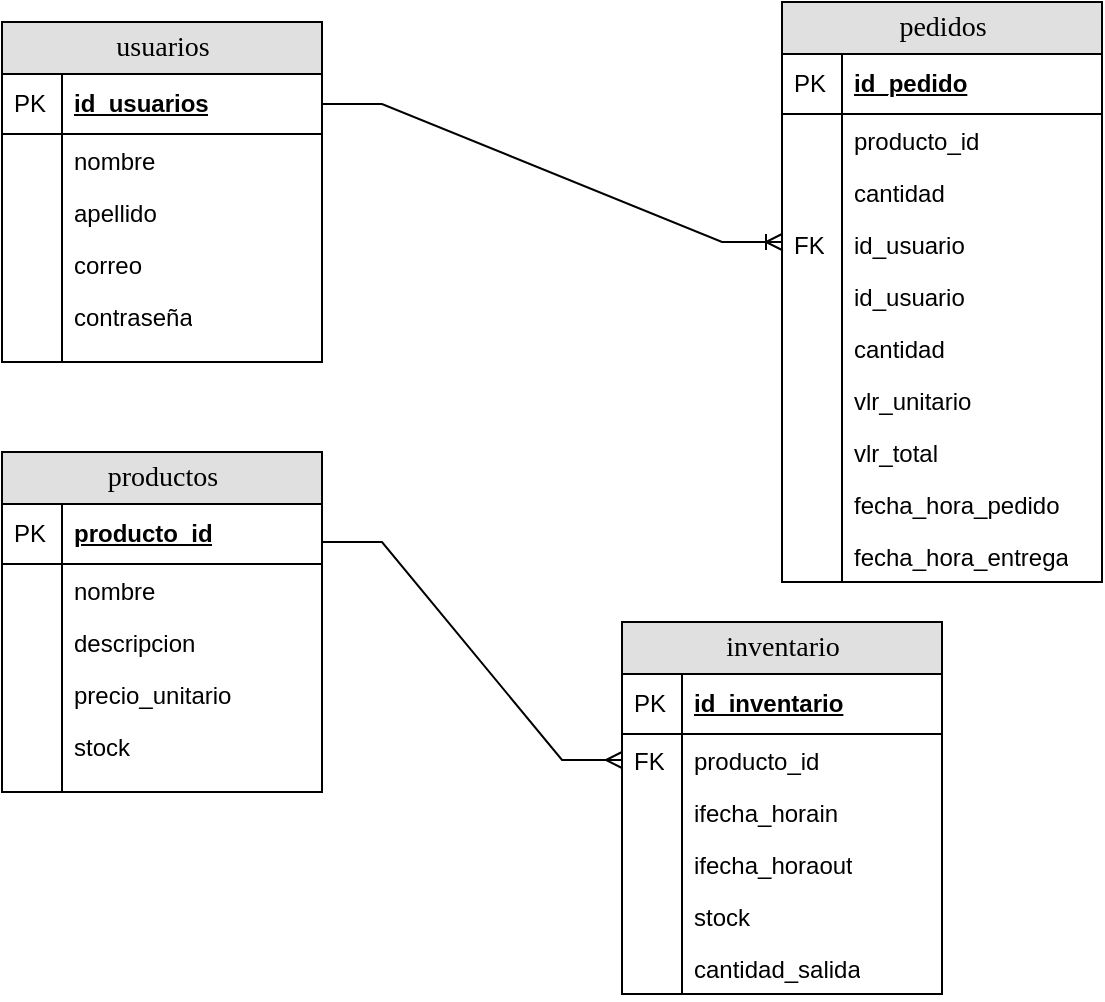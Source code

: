 <mxfile version="21.7.5" type="github">
  <diagram name="Page-1" id="e56a1550-8fbb-45ad-956c-1786394a9013">
    <mxGraphModel dx="1106" dy="466" grid="1" gridSize="10" guides="1" tooltips="1" connect="1" arrows="1" fold="1" page="1" pageScale="1" pageWidth="1100" pageHeight="850" background="none" math="0" shadow="0">
      <root>
        <mxCell id="0" />
        <mxCell id="1" parent="0" />
        <mxCell id="2e49270ec7c68f3f-80" value="usuarios" style="swimlane;html=1;fontStyle=0;childLayout=stackLayout;horizontal=1;startSize=26;fillColor=#e0e0e0;horizontalStack=0;resizeParent=1;resizeLast=0;collapsible=1;marginBottom=0;swimlaneFillColor=#ffffff;align=center;rounded=0;shadow=0;comic=0;labelBackgroundColor=none;strokeWidth=1;fontFamily=Verdana;fontSize=14" parent="1" vertex="1">
          <mxGeometry x="440" y="40" width="160" height="170" as="geometry" />
        </mxCell>
        <mxCell id="2e49270ec7c68f3f-81" value="id_usuarios" style="shape=partialRectangle;top=0;left=0;right=0;bottom=1;html=1;align=left;verticalAlign=middle;fillColor=none;spacingLeft=34;spacingRight=4;whiteSpace=wrap;overflow=hidden;rotatable=0;points=[[0,0.5],[1,0.5]];portConstraint=eastwest;dropTarget=0;fontStyle=5;" parent="2e49270ec7c68f3f-80" vertex="1">
          <mxGeometry y="26" width="160" height="30" as="geometry" />
        </mxCell>
        <mxCell id="2e49270ec7c68f3f-82" value="PK" style="shape=partialRectangle;top=0;left=0;bottom=0;html=1;fillColor=none;align=left;verticalAlign=middle;spacingLeft=4;spacingRight=4;whiteSpace=wrap;overflow=hidden;rotatable=0;points=[];portConstraint=eastwest;part=1;" parent="2e49270ec7c68f3f-81" vertex="1" connectable="0">
          <mxGeometry width="30" height="30" as="geometry" />
        </mxCell>
        <mxCell id="2e49270ec7c68f3f-83" value="nombre&lt;span style=&quot;white-space: pre;&quot;&gt;&#x9;&lt;/span&gt;&lt;br&gt;&lt;br&gt;" style="shape=partialRectangle;top=0;left=0;right=0;bottom=0;html=1;align=left;verticalAlign=top;fillColor=none;spacingLeft=34;spacingRight=4;whiteSpace=wrap;overflow=hidden;rotatable=0;points=[[0,0.5],[1,0.5]];portConstraint=eastwest;dropTarget=0;" parent="2e49270ec7c68f3f-80" vertex="1">
          <mxGeometry y="56" width="160" height="26" as="geometry" />
        </mxCell>
        <mxCell id="2e49270ec7c68f3f-84" value="" style="shape=partialRectangle;top=0;left=0;bottom=0;html=1;fillColor=none;align=left;verticalAlign=top;spacingLeft=4;spacingRight=4;whiteSpace=wrap;overflow=hidden;rotatable=0;points=[];portConstraint=eastwest;part=1;" parent="2e49270ec7c68f3f-83" vertex="1" connectable="0">
          <mxGeometry width="30" height="26" as="geometry" />
        </mxCell>
        <mxCell id="2e49270ec7c68f3f-85" value="apellido" style="shape=partialRectangle;top=0;left=0;right=0;bottom=0;html=1;align=left;verticalAlign=top;fillColor=none;spacingLeft=34;spacingRight=4;whiteSpace=wrap;overflow=hidden;rotatable=0;points=[[0,0.5],[1,0.5]];portConstraint=eastwest;dropTarget=0;" parent="2e49270ec7c68f3f-80" vertex="1">
          <mxGeometry y="82" width="160" height="26" as="geometry" />
        </mxCell>
        <mxCell id="2e49270ec7c68f3f-86" value="" style="shape=partialRectangle;top=0;left=0;bottom=0;html=1;fillColor=none;align=left;verticalAlign=top;spacingLeft=4;spacingRight=4;whiteSpace=wrap;overflow=hidden;rotatable=0;points=[];portConstraint=eastwest;part=1;" parent="2e49270ec7c68f3f-85" vertex="1" connectable="0">
          <mxGeometry width="30" height="26" as="geometry" />
        </mxCell>
        <mxCell id="2e49270ec7c68f3f-87" value="correo" style="shape=partialRectangle;top=0;left=0;right=0;bottom=0;html=1;align=left;verticalAlign=top;fillColor=none;spacingLeft=34;spacingRight=4;whiteSpace=wrap;overflow=hidden;rotatable=0;points=[[0,0.5],[1,0.5]];portConstraint=eastwest;dropTarget=0;" parent="2e49270ec7c68f3f-80" vertex="1">
          <mxGeometry y="108" width="160" height="26" as="geometry" />
        </mxCell>
        <mxCell id="2e49270ec7c68f3f-88" value="" style="shape=partialRectangle;top=0;left=0;bottom=0;html=1;fillColor=none;align=left;verticalAlign=top;spacingLeft=4;spacingRight=4;whiteSpace=wrap;overflow=hidden;rotatable=0;points=[];portConstraint=eastwest;part=1;" parent="2e49270ec7c68f3f-87" vertex="1" connectable="0">
          <mxGeometry width="30" height="26" as="geometry" />
        </mxCell>
        <mxCell id="4pVQRye_-Lvy082K1kJI-1" value="contraseña" style="shape=partialRectangle;top=0;left=0;right=0;bottom=0;html=1;align=left;verticalAlign=top;fillColor=none;spacingLeft=34;spacingRight=4;whiteSpace=wrap;overflow=hidden;rotatable=0;points=[[0,0.5],[1,0.5]];portConstraint=eastwest;dropTarget=0;" vertex="1" parent="2e49270ec7c68f3f-80">
          <mxGeometry y="134" width="160" height="26" as="geometry" />
        </mxCell>
        <mxCell id="4pVQRye_-Lvy082K1kJI-2" value="" style="shape=partialRectangle;top=0;left=0;bottom=0;html=1;fillColor=none;align=left;verticalAlign=top;spacingLeft=4;spacingRight=4;whiteSpace=wrap;overflow=hidden;rotatable=0;points=[];portConstraint=eastwest;part=1;" vertex="1" connectable="0" parent="4pVQRye_-Lvy082K1kJI-1">
          <mxGeometry width="30" height="26" as="geometry" />
        </mxCell>
        <mxCell id="2e49270ec7c68f3f-89" value="" style="shape=partialRectangle;top=0;left=0;right=0;bottom=0;html=1;align=left;verticalAlign=top;fillColor=none;spacingLeft=34;spacingRight=4;whiteSpace=wrap;overflow=hidden;rotatable=0;points=[[0,0.5],[1,0.5]];portConstraint=eastwest;dropTarget=0;" parent="2e49270ec7c68f3f-80" vertex="1">
          <mxGeometry y="160" width="160" height="10" as="geometry" />
        </mxCell>
        <mxCell id="2e49270ec7c68f3f-90" value="" style="shape=partialRectangle;top=0;left=0;bottom=0;html=1;fillColor=none;align=left;verticalAlign=top;spacingLeft=4;spacingRight=4;whiteSpace=wrap;overflow=hidden;rotatable=0;points=[];portConstraint=eastwest;part=1;" parent="2e49270ec7c68f3f-89" vertex="1" connectable="0">
          <mxGeometry width="30" height="10" as="geometry" />
        </mxCell>
        <mxCell id="4pVQRye_-Lvy082K1kJI-51" value="pedidos" style="swimlane;html=1;fontStyle=0;childLayout=stackLayout;horizontal=1;startSize=26;fillColor=#e0e0e0;horizontalStack=0;resizeParent=1;resizeLast=0;collapsible=1;marginBottom=0;swimlaneFillColor=#ffffff;align=center;rounded=0;shadow=0;comic=0;labelBackgroundColor=none;strokeWidth=1;fontFamily=Verdana;fontSize=14" vertex="1" parent="1">
          <mxGeometry x="830" y="30" width="160" height="290" as="geometry" />
        </mxCell>
        <mxCell id="4pVQRye_-Lvy082K1kJI-52" value="id_pedido" style="shape=partialRectangle;top=0;left=0;right=0;bottom=1;html=1;align=left;verticalAlign=middle;fillColor=none;spacingLeft=34;spacingRight=4;whiteSpace=wrap;overflow=hidden;rotatable=0;points=[[0,0.5],[1,0.5]];portConstraint=eastwest;dropTarget=0;fontStyle=5;" vertex="1" parent="4pVQRye_-Lvy082K1kJI-51">
          <mxGeometry y="26" width="160" height="30" as="geometry" />
        </mxCell>
        <mxCell id="4pVQRye_-Lvy082K1kJI-53" value="PK" style="shape=partialRectangle;top=0;left=0;bottom=0;html=1;fillColor=none;align=left;verticalAlign=middle;spacingLeft=4;spacingRight=4;whiteSpace=wrap;overflow=hidden;rotatable=0;points=[];portConstraint=eastwest;part=1;" vertex="1" connectable="0" parent="4pVQRye_-Lvy082K1kJI-52">
          <mxGeometry width="30" height="30" as="geometry" />
        </mxCell>
        <mxCell id="4pVQRye_-Lvy082K1kJI-54" value="producto_id" style="shape=partialRectangle;top=0;left=0;right=0;bottom=0;html=1;align=left;verticalAlign=top;fillColor=none;spacingLeft=34;spacingRight=4;whiteSpace=wrap;overflow=hidden;rotatable=0;points=[[0,0.5],[1,0.5]];portConstraint=eastwest;dropTarget=0;" vertex="1" parent="4pVQRye_-Lvy082K1kJI-51">
          <mxGeometry y="56" width="160" height="26" as="geometry" />
        </mxCell>
        <mxCell id="4pVQRye_-Lvy082K1kJI-55" value="" style="shape=partialRectangle;top=0;left=0;bottom=0;html=1;fillColor=none;align=left;verticalAlign=top;spacingLeft=4;spacingRight=4;whiteSpace=wrap;overflow=hidden;rotatable=0;points=[];portConstraint=eastwest;part=1;" vertex="1" connectable="0" parent="4pVQRye_-Lvy082K1kJI-54">
          <mxGeometry width="30" height="26" as="geometry" />
        </mxCell>
        <mxCell id="4pVQRye_-Lvy082K1kJI-56" value="cantidad" style="shape=partialRectangle;top=0;left=0;right=0;bottom=0;html=1;align=left;verticalAlign=top;fillColor=none;spacingLeft=34;spacingRight=4;whiteSpace=wrap;overflow=hidden;rotatable=0;points=[[0,0.5],[1,0.5]];portConstraint=eastwest;dropTarget=0;" vertex="1" parent="4pVQRye_-Lvy082K1kJI-51">
          <mxGeometry y="82" width="160" height="26" as="geometry" />
        </mxCell>
        <mxCell id="4pVQRye_-Lvy082K1kJI-57" value="" style="shape=partialRectangle;top=0;left=0;bottom=0;html=1;fillColor=none;align=left;verticalAlign=top;spacingLeft=4;spacingRight=4;whiteSpace=wrap;overflow=hidden;rotatable=0;points=[];portConstraint=eastwest;part=1;" vertex="1" connectable="0" parent="4pVQRye_-Lvy082K1kJI-56">
          <mxGeometry width="30" height="26" as="geometry" />
        </mxCell>
        <mxCell id="4pVQRye_-Lvy082K1kJI-105" value="id_usuario" style="shape=partialRectangle;top=0;left=0;right=0;bottom=0;html=1;align=left;verticalAlign=top;fillColor=none;spacingLeft=34;spacingRight=4;whiteSpace=wrap;overflow=hidden;rotatable=0;points=[[0,0.5],[1,0.5]];portConstraint=eastwest;dropTarget=0;" vertex="1" parent="4pVQRye_-Lvy082K1kJI-51">
          <mxGeometry y="108" width="160" height="26" as="geometry" />
        </mxCell>
        <mxCell id="4pVQRye_-Lvy082K1kJI-106" value="FK" style="shape=partialRectangle;top=0;left=0;bottom=0;html=1;fillColor=none;align=left;verticalAlign=top;spacingLeft=4;spacingRight=4;whiteSpace=wrap;overflow=hidden;rotatable=0;points=[];portConstraint=eastwest;part=1;" vertex="1" connectable="0" parent="4pVQRye_-Lvy082K1kJI-105">
          <mxGeometry width="30" height="26" as="geometry" />
        </mxCell>
        <mxCell id="4pVQRye_-Lvy082K1kJI-58" value="id_usuario" style="shape=partialRectangle;top=0;left=0;right=0;bottom=0;html=1;align=left;verticalAlign=top;fillColor=none;spacingLeft=34;spacingRight=4;whiteSpace=wrap;overflow=hidden;rotatable=0;points=[[0,0.5],[1,0.5]];portConstraint=eastwest;dropTarget=0;" vertex="1" parent="4pVQRye_-Lvy082K1kJI-51">
          <mxGeometry y="134" width="160" height="26" as="geometry" />
        </mxCell>
        <mxCell id="4pVQRye_-Lvy082K1kJI-59" value="" style="shape=partialRectangle;top=0;left=0;bottom=0;html=1;fillColor=none;align=left;verticalAlign=top;spacingLeft=4;spacingRight=4;whiteSpace=wrap;overflow=hidden;rotatable=0;points=[];portConstraint=eastwest;part=1;" vertex="1" connectable="0" parent="4pVQRye_-Lvy082K1kJI-58">
          <mxGeometry width="30" height="26" as="geometry" />
        </mxCell>
        <mxCell id="4pVQRye_-Lvy082K1kJI-60" value="cantidad" style="shape=partialRectangle;top=0;left=0;right=0;bottom=0;html=1;align=left;verticalAlign=top;fillColor=none;spacingLeft=34;spacingRight=4;whiteSpace=wrap;overflow=hidden;rotatable=0;points=[[0,0.5],[1,0.5]];portConstraint=eastwest;dropTarget=0;" vertex="1" parent="4pVQRye_-Lvy082K1kJI-51">
          <mxGeometry y="160" width="160" height="26" as="geometry" />
        </mxCell>
        <mxCell id="4pVQRye_-Lvy082K1kJI-61" value="" style="shape=partialRectangle;top=0;left=0;bottom=0;html=1;fillColor=none;align=left;verticalAlign=top;spacingLeft=4;spacingRight=4;whiteSpace=wrap;overflow=hidden;rotatable=0;points=[];portConstraint=eastwest;part=1;" vertex="1" connectable="0" parent="4pVQRye_-Lvy082K1kJI-60">
          <mxGeometry width="30" height="26" as="geometry" />
        </mxCell>
        <mxCell id="4pVQRye_-Lvy082K1kJI-68" value="vlr_unitario" style="shape=partialRectangle;top=0;left=0;right=0;bottom=0;html=1;align=left;verticalAlign=top;fillColor=none;spacingLeft=34;spacingRight=4;whiteSpace=wrap;overflow=hidden;rotatable=0;points=[[0,0.5],[1,0.5]];portConstraint=eastwest;dropTarget=0;" vertex="1" parent="4pVQRye_-Lvy082K1kJI-51">
          <mxGeometry y="186" width="160" height="26" as="geometry" />
        </mxCell>
        <mxCell id="4pVQRye_-Lvy082K1kJI-69" value="" style="shape=partialRectangle;top=0;left=0;bottom=0;html=1;fillColor=none;align=left;verticalAlign=top;spacingLeft=4;spacingRight=4;whiteSpace=wrap;overflow=hidden;rotatable=0;points=[];portConstraint=eastwest;part=1;" vertex="1" connectable="0" parent="4pVQRye_-Lvy082K1kJI-68">
          <mxGeometry width="30" height="26" as="geometry" />
        </mxCell>
        <mxCell id="4pVQRye_-Lvy082K1kJI-70" value="vlr_total" style="shape=partialRectangle;top=0;left=0;right=0;bottom=0;html=1;align=left;verticalAlign=top;fillColor=none;spacingLeft=34;spacingRight=4;whiteSpace=wrap;overflow=hidden;rotatable=0;points=[[0,0.5],[1,0.5]];portConstraint=eastwest;dropTarget=0;" vertex="1" parent="4pVQRye_-Lvy082K1kJI-51">
          <mxGeometry y="212" width="160" height="26" as="geometry" />
        </mxCell>
        <mxCell id="4pVQRye_-Lvy082K1kJI-71" value="" style="shape=partialRectangle;top=0;left=0;bottom=0;html=1;fillColor=none;align=left;verticalAlign=top;spacingLeft=4;spacingRight=4;whiteSpace=wrap;overflow=hidden;rotatable=0;points=[];portConstraint=eastwest;part=1;" vertex="1" connectable="0" parent="4pVQRye_-Lvy082K1kJI-70">
          <mxGeometry width="30" height="26" as="geometry" />
        </mxCell>
        <mxCell id="4pVQRye_-Lvy082K1kJI-72" value="fecha_hora_pedido" style="shape=partialRectangle;top=0;left=0;right=0;bottom=0;html=1;align=left;verticalAlign=top;fillColor=none;spacingLeft=34;spacingRight=4;whiteSpace=wrap;overflow=hidden;rotatable=0;points=[[0,0.5],[1,0.5]];portConstraint=eastwest;dropTarget=0;" vertex="1" parent="4pVQRye_-Lvy082K1kJI-51">
          <mxGeometry y="238" width="160" height="26" as="geometry" />
        </mxCell>
        <mxCell id="4pVQRye_-Lvy082K1kJI-73" value="" style="shape=partialRectangle;top=0;left=0;bottom=0;html=1;fillColor=none;align=left;verticalAlign=top;spacingLeft=4;spacingRight=4;whiteSpace=wrap;overflow=hidden;rotatable=0;points=[];portConstraint=eastwest;part=1;" vertex="1" connectable="0" parent="4pVQRye_-Lvy082K1kJI-72">
          <mxGeometry width="30" height="26" as="geometry" />
        </mxCell>
        <mxCell id="4pVQRye_-Lvy082K1kJI-74" value="fecha_hora_entrega" style="shape=partialRectangle;top=0;left=0;right=0;bottom=0;html=1;align=left;verticalAlign=top;fillColor=none;spacingLeft=34;spacingRight=4;whiteSpace=wrap;overflow=hidden;rotatable=0;points=[[0,0.5],[1,0.5]];portConstraint=eastwest;dropTarget=0;" vertex="1" parent="4pVQRye_-Lvy082K1kJI-51">
          <mxGeometry y="264" width="160" height="26" as="geometry" />
        </mxCell>
        <mxCell id="4pVQRye_-Lvy082K1kJI-75" value="" style="shape=partialRectangle;top=0;left=0;bottom=0;html=1;fillColor=none;align=left;verticalAlign=top;spacingLeft=4;spacingRight=4;whiteSpace=wrap;overflow=hidden;rotatable=0;points=[];portConstraint=eastwest;part=1;" vertex="1" connectable="0" parent="4pVQRye_-Lvy082K1kJI-74">
          <mxGeometry width="30" height="26" as="geometry" />
        </mxCell>
        <mxCell id="4pVQRye_-Lvy082K1kJI-76" value="inventario" style="swimlane;html=1;fontStyle=0;childLayout=stackLayout;horizontal=1;startSize=26;fillColor=#e0e0e0;horizontalStack=0;resizeParent=1;resizeLast=0;collapsible=1;marginBottom=0;swimlaneFillColor=#ffffff;align=center;rounded=0;shadow=0;comic=0;labelBackgroundColor=none;strokeWidth=1;fontFamily=Verdana;fontSize=14" vertex="1" parent="1">
          <mxGeometry x="750" y="340" width="160" height="186" as="geometry" />
        </mxCell>
        <mxCell id="4pVQRye_-Lvy082K1kJI-77" value="id_inventario" style="shape=partialRectangle;top=0;left=0;right=0;bottom=1;html=1;align=left;verticalAlign=middle;fillColor=none;spacingLeft=34;spacingRight=4;whiteSpace=wrap;overflow=hidden;rotatable=0;points=[[0,0.5],[1,0.5]];portConstraint=eastwest;dropTarget=0;fontStyle=5;" vertex="1" parent="4pVQRye_-Lvy082K1kJI-76">
          <mxGeometry y="26" width="160" height="30" as="geometry" />
        </mxCell>
        <mxCell id="4pVQRye_-Lvy082K1kJI-78" value="PK" style="shape=partialRectangle;top=0;left=0;bottom=0;html=1;fillColor=none;align=left;verticalAlign=middle;spacingLeft=4;spacingRight=4;whiteSpace=wrap;overflow=hidden;rotatable=0;points=[];portConstraint=eastwest;part=1;" vertex="1" connectable="0" parent="4pVQRye_-Lvy082K1kJI-77">
          <mxGeometry width="30" height="30" as="geometry" />
        </mxCell>
        <mxCell id="4pVQRye_-Lvy082K1kJI-79" value="producto_id" style="shape=partialRectangle;top=0;left=0;right=0;bottom=0;html=1;align=left;verticalAlign=top;fillColor=none;spacingLeft=34;spacingRight=4;whiteSpace=wrap;overflow=hidden;rotatable=0;points=[[0,0.5],[1,0.5]];portConstraint=eastwest;dropTarget=0;" vertex="1" parent="4pVQRye_-Lvy082K1kJI-76">
          <mxGeometry y="56" width="160" height="26" as="geometry" />
        </mxCell>
        <mxCell id="4pVQRye_-Lvy082K1kJI-80" value="FK" style="shape=partialRectangle;top=0;left=0;bottom=0;html=1;fillColor=none;align=left;verticalAlign=top;spacingLeft=4;spacingRight=4;whiteSpace=wrap;overflow=hidden;rotatable=0;points=[];portConstraint=eastwest;part=1;" vertex="1" connectable="0" parent="4pVQRye_-Lvy082K1kJI-79">
          <mxGeometry width="30" height="26" as="geometry" />
        </mxCell>
        <mxCell id="4pVQRye_-Lvy082K1kJI-81" value="ifecha_horain" style="shape=partialRectangle;top=0;left=0;right=0;bottom=0;html=1;align=left;verticalAlign=top;fillColor=none;spacingLeft=34;spacingRight=4;whiteSpace=wrap;overflow=hidden;rotatable=0;points=[[0,0.5],[1,0.5]];portConstraint=eastwest;dropTarget=0;" vertex="1" parent="4pVQRye_-Lvy082K1kJI-76">
          <mxGeometry y="82" width="160" height="26" as="geometry" />
        </mxCell>
        <mxCell id="4pVQRye_-Lvy082K1kJI-82" value="" style="shape=partialRectangle;top=0;left=0;bottom=0;html=1;fillColor=none;align=left;verticalAlign=top;spacingLeft=4;spacingRight=4;whiteSpace=wrap;overflow=hidden;rotatable=0;points=[];portConstraint=eastwest;part=1;" vertex="1" connectable="0" parent="4pVQRye_-Lvy082K1kJI-81">
          <mxGeometry width="30" height="26" as="geometry" />
        </mxCell>
        <mxCell id="4pVQRye_-Lvy082K1kJI-83" value="ifecha_horaout" style="shape=partialRectangle;top=0;left=0;right=0;bottom=0;html=1;align=left;verticalAlign=top;fillColor=none;spacingLeft=34;spacingRight=4;whiteSpace=wrap;overflow=hidden;rotatable=0;points=[[0,0.5],[1,0.5]];portConstraint=eastwest;dropTarget=0;" vertex="1" parent="4pVQRye_-Lvy082K1kJI-76">
          <mxGeometry y="108" width="160" height="26" as="geometry" />
        </mxCell>
        <mxCell id="4pVQRye_-Lvy082K1kJI-84" value="" style="shape=partialRectangle;top=0;left=0;bottom=0;html=1;fillColor=none;align=left;verticalAlign=top;spacingLeft=4;spacingRight=4;whiteSpace=wrap;overflow=hidden;rotatable=0;points=[];portConstraint=eastwest;part=1;" vertex="1" connectable="0" parent="4pVQRye_-Lvy082K1kJI-83">
          <mxGeometry width="30" height="26" as="geometry" />
        </mxCell>
        <mxCell id="4pVQRye_-Lvy082K1kJI-85" value="stock" style="shape=partialRectangle;top=0;left=0;right=0;bottom=0;html=1;align=left;verticalAlign=top;fillColor=none;spacingLeft=34;spacingRight=4;whiteSpace=wrap;overflow=hidden;rotatable=0;points=[[0,0.5],[1,0.5]];portConstraint=eastwest;dropTarget=0;" vertex="1" parent="4pVQRye_-Lvy082K1kJI-76">
          <mxGeometry y="134" width="160" height="26" as="geometry" />
        </mxCell>
        <mxCell id="4pVQRye_-Lvy082K1kJI-86" value="" style="shape=partialRectangle;top=0;left=0;bottom=0;html=1;fillColor=none;align=left;verticalAlign=top;spacingLeft=4;spacingRight=4;whiteSpace=wrap;overflow=hidden;rotatable=0;points=[];portConstraint=eastwest;part=1;" vertex="1" connectable="0" parent="4pVQRye_-Lvy082K1kJI-85">
          <mxGeometry width="30" height="26" as="geometry" />
        </mxCell>
        <mxCell id="4pVQRye_-Lvy082K1kJI-102" value="cantidad_salida" style="shape=partialRectangle;top=0;left=0;right=0;bottom=0;html=1;align=left;verticalAlign=top;fillColor=none;spacingLeft=34;spacingRight=4;whiteSpace=wrap;overflow=hidden;rotatable=0;points=[[0,0.5],[1,0.5]];portConstraint=eastwest;dropTarget=0;" vertex="1" parent="4pVQRye_-Lvy082K1kJI-76">
          <mxGeometry y="160" width="160" height="26" as="geometry" />
        </mxCell>
        <mxCell id="4pVQRye_-Lvy082K1kJI-103" value="" style="shape=partialRectangle;top=0;left=0;bottom=0;html=1;fillColor=none;align=left;verticalAlign=top;spacingLeft=4;spacingRight=4;whiteSpace=wrap;overflow=hidden;rotatable=0;points=[];portConstraint=eastwest;part=1;" vertex="1" connectable="0" parent="4pVQRye_-Lvy082K1kJI-102">
          <mxGeometry width="30" height="26" as="geometry" />
        </mxCell>
        <mxCell id="4pVQRye_-Lvy082K1kJI-89" value="productos" style="swimlane;html=1;fontStyle=0;childLayout=stackLayout;horizontal=1;startSize=26;fillColor=#e0e0e0;horizontalStack=0;resizeParent=1;resizeLast=0;collapsible=1;marginBottom=0;swimlaneFillColor=#ffffff;align=center;rounded=0;shadow=0;comic=0;labelBackgroundColor=none;strokeWidth=1;fontFamily=Verdana;fontSize=14" vertex="1" parent="1">
          <mxGeometry x="440" y="255" width="160" height="170" as="geometry" />
        </mxCell>
        <mxCell id="4pVQRye_-Lvy082K1kJI-90" value="producto_id" style="shape=partialRectangle;top=0;left=0;right=0;bottom=1;html=1;align=left;verticalAlign=middle;fillColor=none;spacingLeft=34;spacingRight=4;whiteSpace=wrap;overflow=hidden;rotatable=0;points=[[0,0.5],[1,0.5]];portConstraint=eastwest;dropTarget=0;fontStyle=5;" vertex="1" parent="4pVQRye_-Lvy082K1kJI-89">
          <mxGeometry y="26" width="160" height="30" as="geometry" />
        </mxCell>
        <mxCell id="4pVQRye_-Lvy082K1kJI-91" value="PK" style="shape=partialRectangle;top=0;left=0;bottom=0;html=1;fillColor=none;align=left;verticalAlign=middle;spacingLeft=4;spacingRight=4;whiteSpace=wrap;overflow=hidden;rotatable=0;points=[];portConstraint=eastwest;part=1;" vertex="1" connectable="0" parent="4pVQRye_-Lvy082K1kJI-90">
          <mxGeometry width="30" height="30" as="geometry" />
        </mxCell>
        <mxCell id="4pVQRye_-Lvy082K1kJI-92" value="nombre" style="shape=partialRectangle;top=0;left=0;right=0;bottom=0;html=1;align=left;verticalAlign=top;fillColor=none;spacingLeft=34;spacingRight=4;whiteSpace=wrap;overflow=hidden;rotatable=0;points=[[0,0.5],[1,0.5]];portConstraint=eastwest;dropTarget=0;" vertex="1" parent="4pVQRye_-Lvy082K1kJI-89">
          <mxGeometry y="56" width="160" height="26" as="geometry" />
        </mxCell>
        <mxCell id="4pVQRye_-Lvy082K1kJI-93" value="" style="shape=partialRectangle;top=0;left=0;bottom=0;html=1;fillColor=none;align=left;verticalAlign=top;spacingLeft=4;spacingRight=4;whiteSpace=wrap;overflow=hidden;rotatable=0;points=[];portConstraint=eastwest;part=1;" vertex="1" connectable="0" parent="4pVQRye_-Lvy082K1kJI-92">
          <mxGeometry width="30" height="26" as="geometry" />
        </mxCell>
        <mxCell id="4pVQRye_-Lvy082K1kJI-94" value="descripcion" style="shape=partialRectangle;top=0;left=0;right=0;bottom=0;html=1;align=left;verticalAlign=top;fillColor=none;spacingLeft=34;spacingRight=4;whiteSpace=wrap;overflow=hidden;rotatable=0;points=[[0,0.5],[1,0.5]];portConstraint=eastwest;dropTarget=0;" vertex="1" parent="4pVQRye_-Lvy082K1kJI-89">
          <mxGeometry y="82" width="160" height="26" as="geometry" />
        </mxCell>
        <mxCell id="4pVQRye_-Lvy082K1kJI-95" value="" style="shape=partialRectangle;top=0;left=0;bottom=0;html=1;fillColor=none;align=left;verticalAlign=top;spacingLeft=4;spacingRight=4;whiteSpace=wrap;overflow=hidden;rotatable=0;points=[];portConstraint=eastwest;part=1;" vertex="1" connectable="0" parent="4pVQRye_-Lvy082K1kJI-94">
          <mxGeometry width="30" height="26" as="geometry" />
        </mxCell>
        <mxCell id="4pVQRye_-Lvy082K1kJI-96" value="precio_unitario" style="shape=partialRectangle;top=0;left=0;right=0;bottom=0;html=1;align=left;verticalAlign=top;fillColor=none;spacingLeft=34;spacingRight=4;whiteSpace=wrap;overflow=hidden;rotatable=0;points=[[0,0.5],[1,0.5]];portConstraint=eastwest;dropTarget=0;" vertex="1" parent="4pVQRye_-Lvy082K1kJI-89">
          <mxGeometry y="108" width="160" height="26" as="geometry" />
        </mxCell>
        <mxCell id="4pVQRye_-Lvy082K1kJI-97" value="" style="shape=partialRectangle;top=0;left=0;bottom=0;html=1;fillColor=none;align=left;verticalAlign=top;spacingLeft=4;spacingRight=4;whiteSpace=wrap;overflow=hidden;rotatable=0;points=[];portConstraint=eastwest;part=1;" vertex="1" connectable="0" parent="4pVQRye_-Lvy082K1kJI-96">
          <mxGeometry width="30" height="26" as="geometry" />
        </mxCell>
        <mxCell id="4pVQRye_-Lvy082K1kJI-98" value="stock" style="shape=partialRectangle;top=0;left=0;right=0;bottom=0;html=1;align=left;verticalAlign=top;fillColor=none;spacingLeft=34;spacingRight=4;whiteSpace=wrap;overflow=hidden;rotatable=0;points=[[0,0.5],[1,0.5]];portConstraint=eastwest;dropTarget=0;" vertex="1" parent="4pVQRye_-Lvy082K1kJI-89">
          <mxGeometry y="134" width="160" height="26" as="geometry" />
        </mxCell>
        <mxCell id="4pVQRye_-Lvy082K1kJI-99" value="" style="shape=partialRectangle;top=0;left=0;bottom=0;html=1;fillColor=none;align=left;verticalAlign=top;spacingLeft=4;spacingRight=4;whiteSpace=wrap;overflow=hidden;rotatable=0;points=[];portConstraint=eastwest;part=1;" vertex="1" connectable="0" parent="4pVQRye_-Lvy082K1kJI-98">
          <mxGeometry width="30" height="26" as="geometry" />
        </mxCell>
        <mxCell id="4pVQRye_-Lvy082K1kJI-100" value="" style="shape=partialRectangle;top=0;left=0;right=0;bottom=0;html=1;align=left;verticalAlign=top;fillColor=none;spacingLeft=34;spacingRight=4;whiteSpace=wrap;overflow=hidden;rotatable=0;points=[[0,0.5],[1,0.5]];portConstraint=eastwest;dropTarget=0;" vertex="1" parent="4pVQRye_-Lvy082K1kJI-89">
          <mxGeometry y="160" width="160" height="10" as="geometry" />
        </mxCell>
        <mxCell id="4pVQRye_-Lvy082K1kJI-101" value="" style="shape=partialRectangle;top=0;left=0;bottom=0;html=1;fillColor=none;align=left;verticalAlign=top;spacingLeft=4;spacingRight=4;whiteSpace=wrap;overflow=hidden;rotatable=0;points=[];portConstraint=eastwest;part=1;" vertex="1" connectable="0" parent="4pVQRye_-Lvy082K1kJI-100">
          <mxGeometry width="30" height="10" as="geometry" />
        </mxCell>
        <mxCell id="4pVQRye_-Lvy082K1kJI-104" value="" style="edgeStyle=entityRelationEdgeStyle;fontSize=12;html=1;endArrow=ERoneToMany;rounded=0;exitX=1;exitY=0.5;exitDx=0;exitDy=0;" edge="1" parent="1" source="2e49270ec7c68f3f-81">
          <mxGeometry width="100" height="100" relative="1" as="geometry">
            <mxPoint x="730" y="250" as="sourcePoint" />
            <mxPoint x="830" y="150" as="targetPoint" />
          </mxGeometry>
        </mxCell>
        <mxCell id="4pVQRye_-Lvy082K1kJI-107" value="" style="edgeStyle=entityRelationEdgeStyle;fontSize=12;html=1;endArrow=ERmany;rounded=0;entryX=0;entryY=0.5;entryDx=0;entryDy=0;" edge="1" parent="1" target="4pVQRye_-Lvy082K1kJI-79">
          <mxGeometry width="100" height="100" relative="1" as="geometry">
            <mxPoint x="600" y="300" as="sourcePoint" />
            <mxPoint x="700" y="200" as="targetPoint" />
          </mxGeometry>
        </mxCell>
      </root>
    </mxGraphModel>
  </diagram>
</mxfile>
